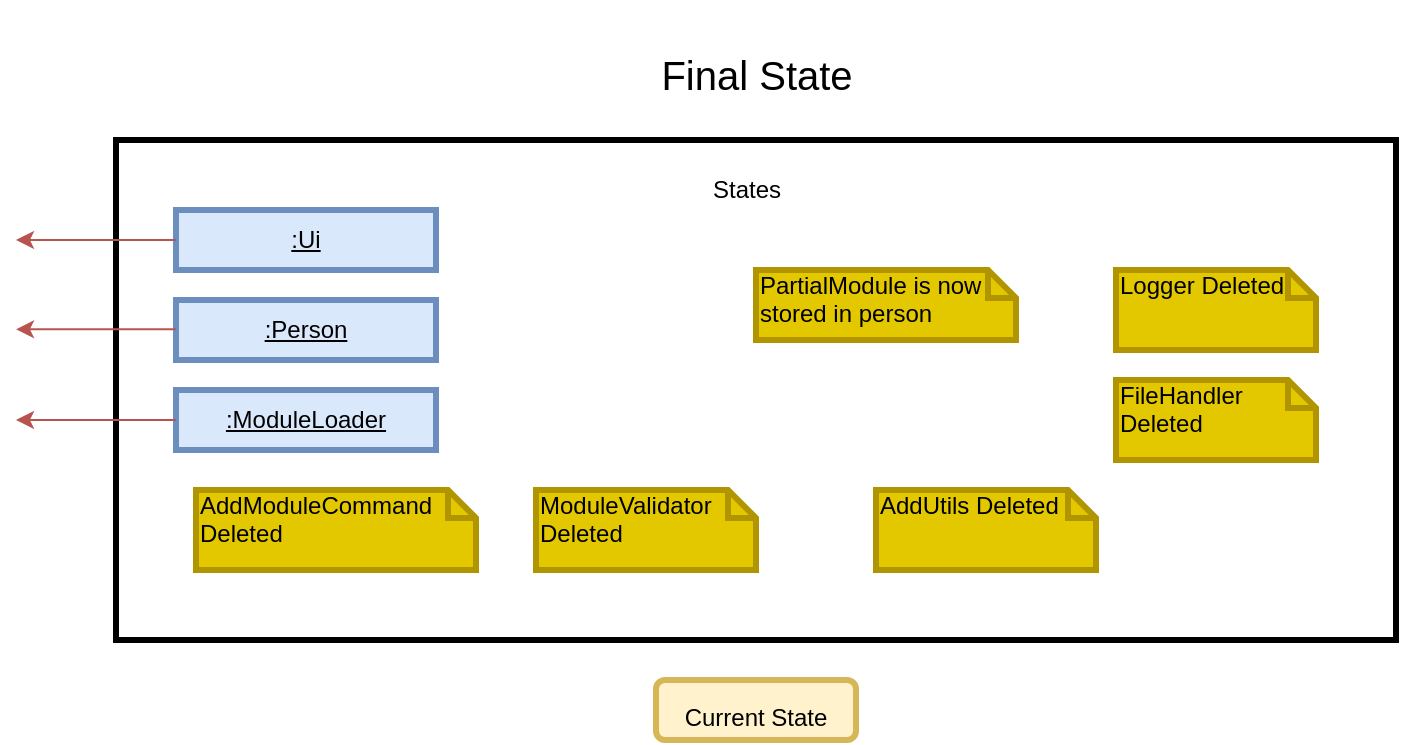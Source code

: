 <mxfile version="13.9.2" type="device"><diagram id="31LljileMjd66Bfqc7Uy" name="Page-1"><mxGraphModel dx="2062" dy="762" grid="1" gridSize="10" guides="1" tooltips="1" connect="1" arrows="1" fold="1" page="1" pageScale="1" pageWidth="827" pageHeight="1169" math="0" shadow="0"><root><mxCell id="0"/><mxCell id="1" parent="0"/><mxCell id="h9h-G9-68EJ9-kkgznHa-1" value="" style="rounded=0;whiteSpace=wrap;html=1;strokeWidth=3;" parent="1" vertex="1"><mxGeometry x="80" y="110" width="640" height="250" as="geometry"/></mxCell><mxCell id="h9h-G9-68EJ9-kkgznHa-2" value="&lt;font style=&quot;font-size: 20px&quot;&gt;Final State&lt;/font&gt;" style="text;html=1;align=center;verticalAlign=middle;resizable=0;points=[];autosize=1;fontSize=40;" parent="1" vertex="1"><mxGeometry x="345" y="40" width="110" height="60" as="geometry"/></mxCell><mxCell id="h9h-G9-68EJ9-kkgznHa-3" value="States" style="text;html=1;align=center;verticalAlign=middle;resizable=0;points=[];autosize=1;fontSize=12;" parent="1" vertex="1"><mxGeometry x="370" y="125" width="50" height="20" as="geometry"/></mxCell><mxCell id="h9h-G9-68EJ9-kkgznHa-5" value="&lt;font style=&quot;font-size: 12px&quot;&gt;Current State&lt;/font&gt;" style="rounded=1;whiteSpace=wrap;html=1;strokeWidth=3;fontSize=20;fillColor=#fff2cc;strokeColor=#d6b656;" parent="1" vertex="1"><mxGeometry x="350" y="380" width="100" height="30" as="geometry"/></mxCell><mxCell id="h9h-G9-68EJ9-kkgznHa-13" value="&lt;u&gt;:Ui&lt;/u&gt;" style="rounded=0;whiteSpace=wrap;html=1;strokeWidth=3;fontSize=12;fillColor=#dae8fc;strokeColor=#6c8ebf;" parent="1" vertex="1"><mxGeometry x="110" y="145" width="130" height="30" as="geometry"/></mxCell><mxCell id="h9h-G9-68EJ9-kkgznHa-14" value="&lt;u&gt;:Person&lt;/u&gt;" style="rounded=0;whiteSpace=wrap;html=1;strokeWidth=3;fontSize=12;fillColor=#dae8fc;strokeColor=#6c8ebf;" parent="1" vertex="1"><mxGeometry x="110" y="190" width="130" height="30" as="geometry"/></mxCell><mxCell id="h9h-G9-68EJ9-kkgznHa-24" value="&lt;font color=&quot;#000000&quot;&gt;PartialModule is now stored in person&lt;/font&gt;" style="shape=note;whiteSpace=wrap;html=1;size=14;verticalAlign=top;align=left;spacingTop=-6;strokeWidth=3;fontSize=12;fillColor=#e3c800;strokeColor=#B09500;fontColor=#ffffff;" parent="1" vertex="1"><mxGeometry x="400" y="175" width="130" height="35" as="geometry"/></mxCell><mxCell id="h9h-G9-68EJ9-kkgznHa-26" value="&lt;font color=&quot;#000000&quot;&gt;Logger Deleted&lt;/font&gt;" style="shape=note;whiteSpace=wrap;html=1;size=14;verticalAlign=top;align=left;spacingTop=-6;strokeWidth=3;fontSize=12;fillColor=#e3c800;strokeColor=#B09500;fontColor=#ffffff;" parent="1" vertex="1"><mxGeometry x="580" y="175" width="100" height="40" as="geometry"/></mxCell><mxCell id="h9h-G9-68EJ9-kkgznHa-27" value="&lt;font color=&quot;#000000&quot;&gt;FileHandler Deleted&lt;/font&gt;" style="shape=note;whiteSpace=wrap;html=1;size=14;verticalAlign=top;align=left;spacingTop=-6;strokeWidth=3;fontSize=12;fillColor=#e3c800;strokeColor=#B09500;fontColor=#ffffff;" parent="1" vertex="1"><mxGeometry x="580" y="230" width="100" height="40" as="geometry"/></mxCell><mxCell id="h9h-G9-68EJ9-kkgznHa-28" value="&lt;font color=&quot;#000000&quot;&gt;AddUtils Deleted&lt;/font&gt;" style="shape=note;whiteSpace=wrap;html=1;size=14;verticalAlign=top;align=left;spacingTop=-6;strokeWidth=3;fontSize=12;fillColor=#e3c800;strokeColor=#B09500;fontColor=#ffffff;" parent="1" vertex="1"><mxGeometry x="460" y="285" width="110" height="40" as="geometry"/></mxCell><mxCell id="h9h-G9-68EJ9-kkgznHa-29" value="&lt;font color=&quot;#000000&quot;&gt;ModuleValidator Deleted&lt;/font&gt;" style="shape=note;whiteSpace=wrap;html=1;size=14;verticalAlign=top;align=left;spacingTop=-6;strokeWidth=3;fontSize=12;fillColor=#e3c800;strokeColor=#B09500;fontColor=#ffffff;" parent="1" vertex="1"><mxGeometry x="290" y="285" width="110" height="40" as="geometry"/></mxCell><mxCell id="h9h-G9-68EJ9-kkgznHa-30" value="&lt;font color=&quot;#000000&quot;&gt;AddModuleCommand Deleted&lt;/font&gt;" style="shape=note;whiteSpace=wrap;html=1;size=14;verticalAlign=top;align=left;spacingTop=-6;strokeWidth=3;fontSize=12;fillColor=#e3c800;strokeColor=#B09500;fontColor=#ffffff;" parent="1" vertex="1"><mxGeometry x="120" y="285" width="140" height="40" as="geometry"/></mxCell><mxCell id="h9h-G9-68EJ9-kkgznHa-33" value="" style="endArrow=classic;html=1;fontSize=12;fillColor=#f8cecc;strokeColor=#b85450;exitX=0;exitY=0.5;exitDx=0;exitDy=0;" parent="1" source="h9h-G9-68EJ9-kkgznHa-13" edge="1"><mxGeometry width="50" height="50" relative="1" as="geometry"><mxPoint x="10" y="195" as="sourcePoint"/><mxPoint x="30" y="160" as="targetPoint"/></mxGeometry></mxCell><mxCell id="h9h-G9-68EJ9-kkgznHa-34" value="" style="endArrow=classic;html=1;fontSize=12;fillColor=#f8cecc;strokeColor=#b85450;exitX=0;exitY=0.5;exitDx=0;exitDy=0;" parent="1" edge="1"><mxGeometry width="50" height="50" relative="1" as="geometry"><mxPoint x="110" y="204.66" as="sourcePoint"/><mxPoint x="30" y="204.66" as="targetPoint"/></mxGeometry></mxCell><mxCell id="rt21vjllCBCWZhJuJ025-1" value="&lt;u&gt;:ModuleLoader&lt;/u&gt;" style="rounded=0;whiteSpace=wrap;html=1;strokeWidth=3;fontSize=12;fillColor=#dae8fc;strokeColor=#6c8ebf;" parent="1" vertex="1"><mxGeometry x="110" y="235" width="130" height="30" as="geometry"/></mxCell><mxCell id="rt21vjllCBCWZhJuJ025-2" value="" style="endArrow=classic;html=1;fontSize=12;fillColor=#f8cecc;strokeColor=#b85450;exitX=0;exitY=0.5;exitDx=0;exitDy=0;" parent="1" edge="1"><mxGeometry width="50" height="50" relative="1" as="geometry"><mxPoint x="110" y="250.0" as="sourcePoint"/><mxPoint x="30" y="250.0" as="targetPoint"/></mxGeometry></mxCell></root></mxGraphModel></diagram></mxfile>